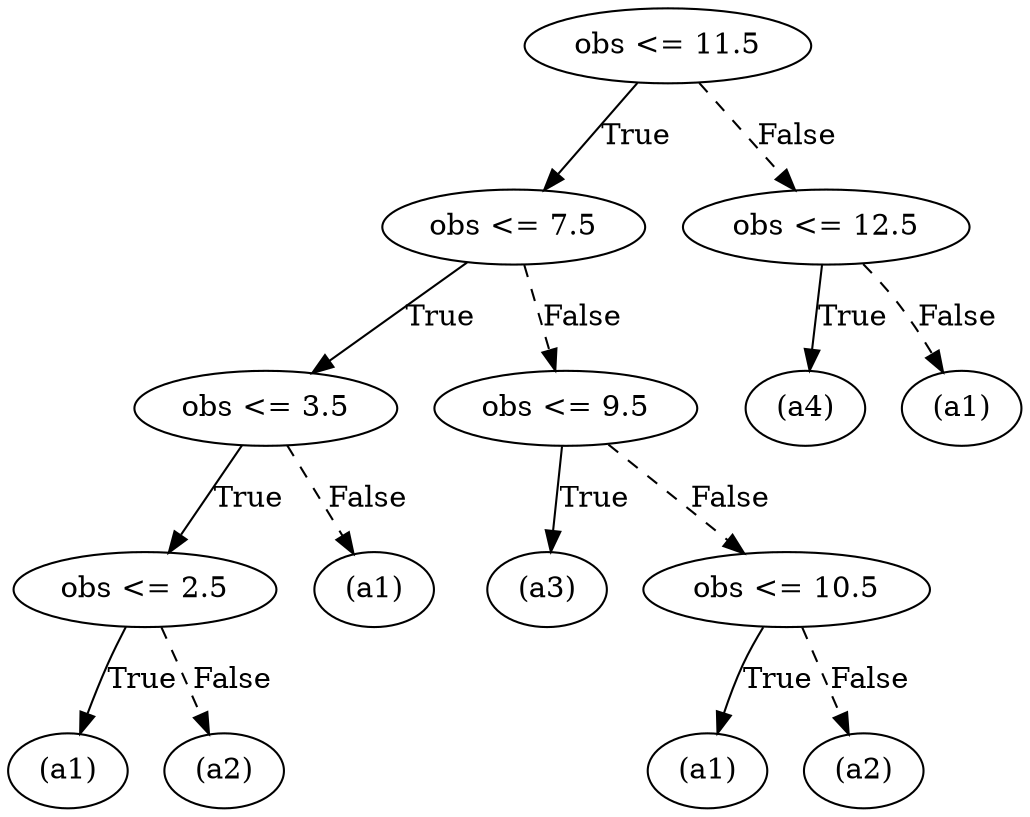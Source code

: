 digraph {
0 [label="obs <= 11.5"];
1 [label="obs <= 7.5"];
2 [label="obs <= 3.5"];
3 [label="obs <= 2.5"];
4 [label="(a1)"];
3 -> 4 [label="True"];
5 [label="(a2)"];
3 -> 5 [style="dashed", label="False"];
2 -> 3 [label="True"];
6 [label="(a1)"];
2 -> 6 [style="dashed", label="False"];
1 -> 2 [label="True"];
7 [label="obs <= 9.5"];
8 [label="(a3)"];
7 -> 8 [label="True"];
9 [label="obs <= 10.5"];
10 [label="(a1)"];
9 -> 10 [label="True"];
11 [label="(a2)"];
9 -> 11 [style="dashed", label="False"];
7 -> 9 [style="dashed", label="False"];
1 -> 7 [style="dashed", label="False"];
0 -> 1 [label="True"];
12 [label="obs <= 12.5"];
13 [label="(a4)"];
12 -> 13 [label="True"];
14 [label="(a1)"];
12 -> 14 [style="dashed", label="False"];
0 -> 12 [style="dashed", label="False"];

}